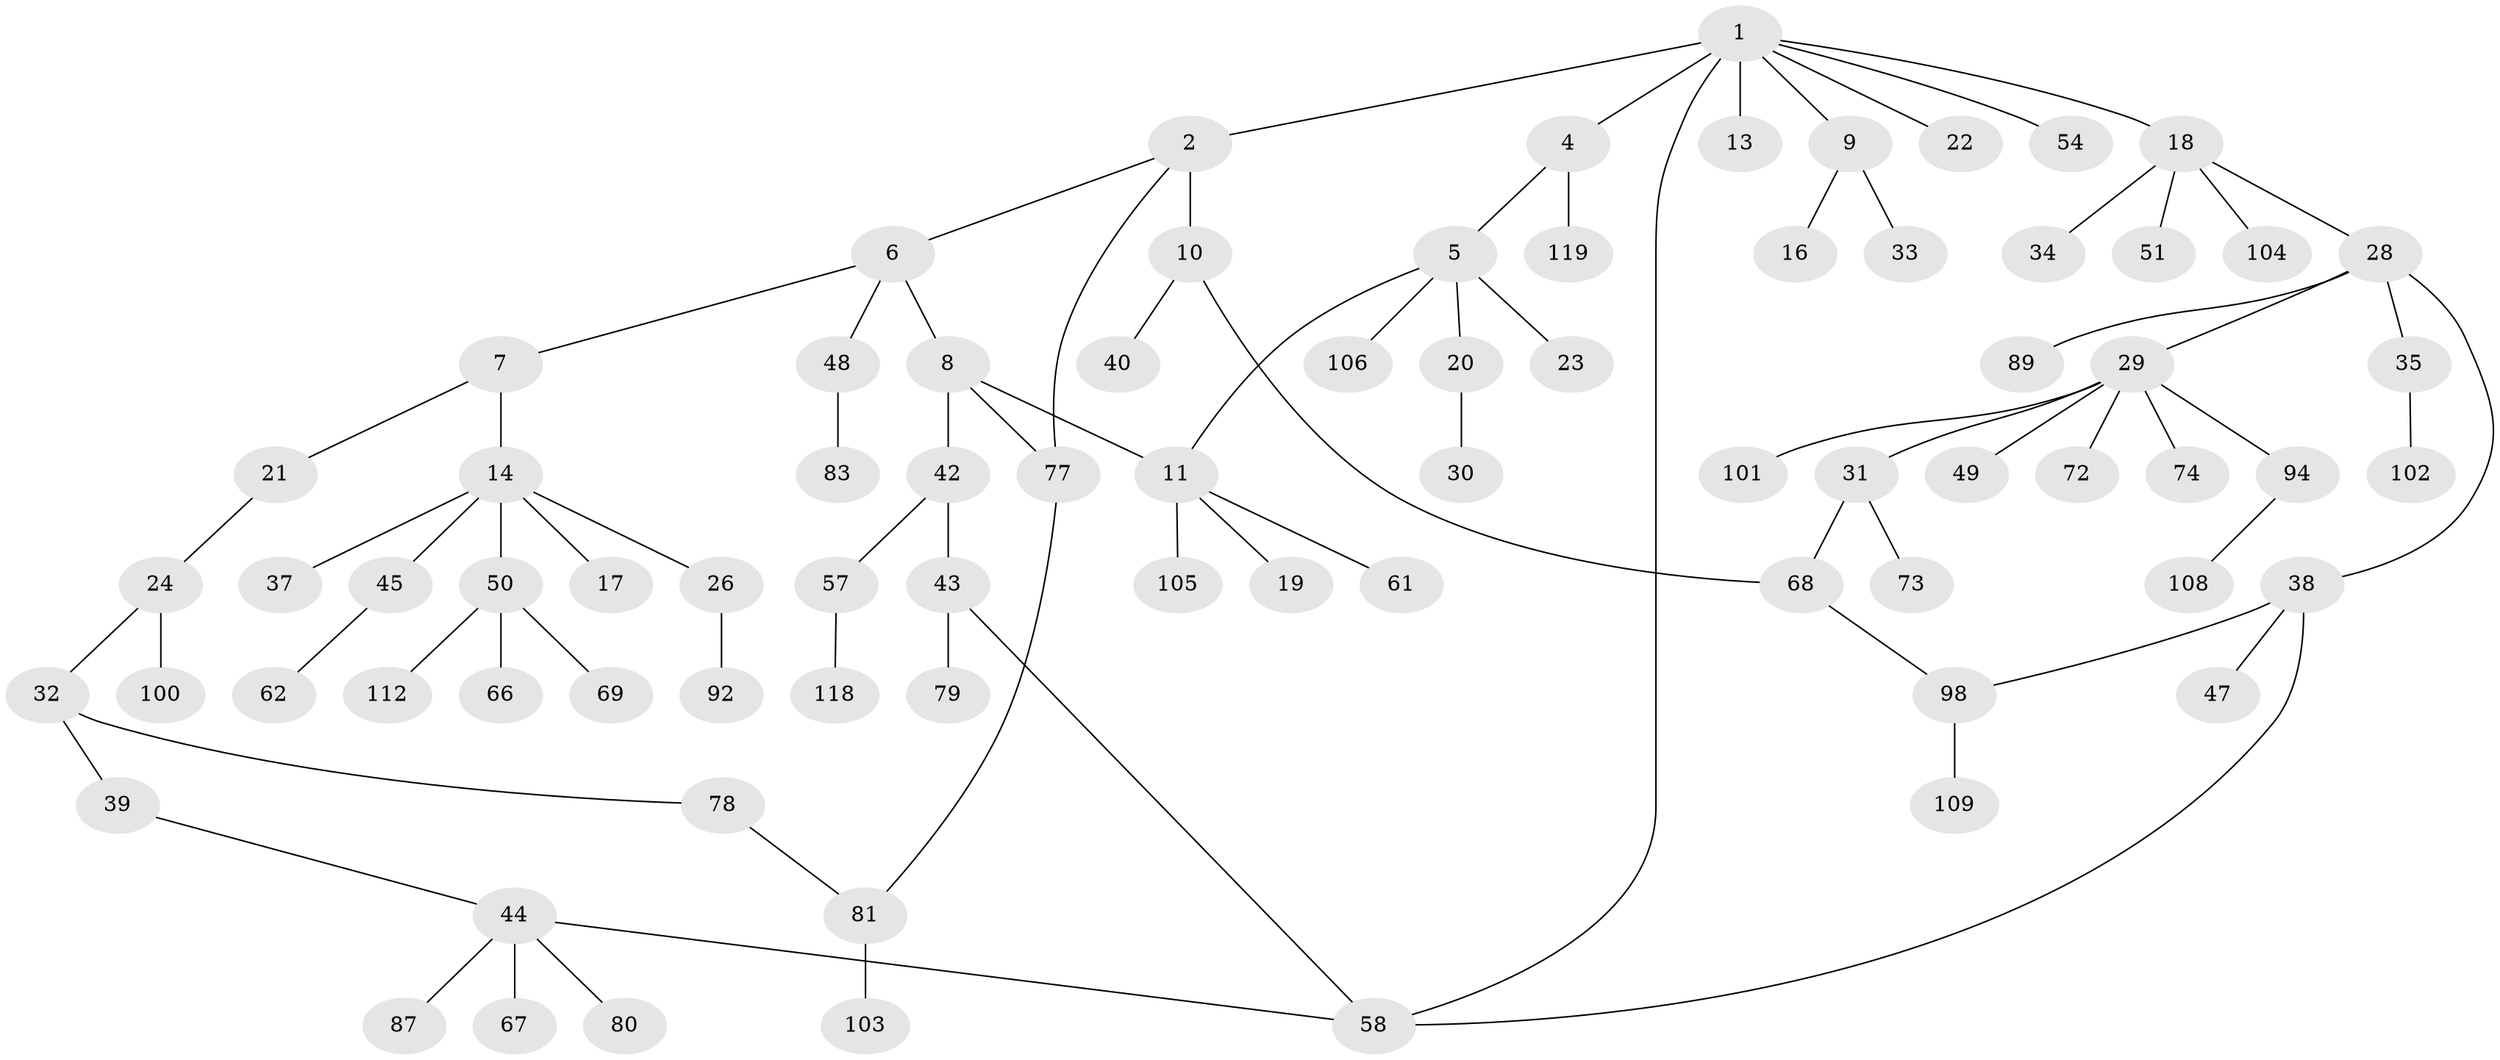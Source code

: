 // original degree distribution, {4: 0.08333333333333333, 5: 0.05, 7: 0.016666666666666666, 3: 0.11666666666666667, 1: 0.4166666666666667, 2: 0.30833333333333335, 6: 0.008333333333333333}
// Generated by graph-tools (version 1.1) at 2025/41/03/06/25 10:41:28]
// undirected, 78 vertices, 85 edges
graph export_dot {
graph [start="1"]
  node [color=gray90,style=filled];
  1 [super="+3"];
  2 [super="+53"];
  4 [super="+111"];
  5 [super="+12"];
  6 [super="+55"];
  7 [super="+36"];
  8 [super="+25"];
  9 [super="+15"];
  10 [super="+88"];
  11 [super="+65"];
  13;
  14 [super="+86"];
  16;
  17 [super="+117"];
  18 [super="+41"];
  19 [super="+71"];
  20 [super="+27"];
  21;
  22 [super="+60"];
  23;
  24;
  26 [super="+82"];
  28 [super="+56"];
  29 [super="+46"];
  30 [super="+97"];
  31 [super="+64"];
  32 [super="+59"];
  33;
  34;
  35 [super="+99"];
  37;
  38 [super="+95"];
  39;
  40;
  42 [super="+75"];
  43;
  44 [super="+115"];
  45 [super="+52"];
  47;
  48;
  49;
  50 [super="+63"];
  51 [super="+114"];
  54 [super="+85"];
  57 [super="+84"];
  58 [super="+91"];
  61;
  62;
  66;
  67 [super="+70"];
  68 [super="+76"];
  69;
  72 [super="+113"];
  73;
  74;
  77;
  78 [super="+90"];
  79;
  80;
  81 [super="+120"];
  83 [super="+93"];
  87;
  89;
  92;
  94 [super="+96"];
  98 [super="+107"];
  100 [super="+110"];
  101;
  102;
  103;
  104;
  105;
  106;
  108;
  109;
  112 [super="+116"];
  118;
  119;
  1 -- 2 [weight=2];
  1 -- 4;
  1 -- 18;
  1 -- 54;
  1 -- 22;
  1 -- 9;
  1 -- 58;
  1 -- 13;
  2 -- 6;
  2 -- 10;
  2 -- 77;
  4 -- 5;
  4 -- 119;
  5 -- 23;
  5 -- 106;
  5 -- 20;
  5 -- 11;
  6 -- 7;
  6 -- 8;
  6 -- 48;
  7 -- 14;
  7 -- 21;
  8 -- 11;
  8 -- 77;
  8 -- 42;
  9 -- 16;
  9 -- 33;
  10 -- 40;
  10 -- 68;
  11 -- 19;
  11 -- 61;
  11 -- 105;
  14 -- 17;
  14 -- 26;
  14 -- 37;
  14 -- 45;
  14 -- 50;
  18 -- 28;
  18 -- 34;
  18 -- 51;
  18 -- 104;
  20 -- 30;
  21 -- 24;
  24 -- 32;
  24 -- 100;
  26 -- 92;
  28 -- 29;
  28 -- 35;
  28 -- 38;
  28 -- 89;
  29 -- 31;
  29 -- 49;
  29 -- 94;
  29 -- 72;
  29 -- 74;
  29 -- 101;
  31 -- 73;
  31 -- 68;
  32 -- 39;
  32 -- 78;
  35 -- 102;
  38 -- 47;
  38 -- 98;
  38 -- 58;
  39 -- 44;
  42 -- 43;
  42 -- 57;
  43 -- 79;
  43 -- 58;
  44 -- 67;
  44 -- 80;
  44 -- 87;
  44 -- 58;
  45 -- 62;
  48 -- 83;
  50 -- 66;
  50 -- 112;
  50 -- 69;
  57 -- 118;
  68 -- 98;
  77 -- 81;
  78 -- 81;
  81 -- 103;
  94 -- 108;
  98 -- 109;
}
